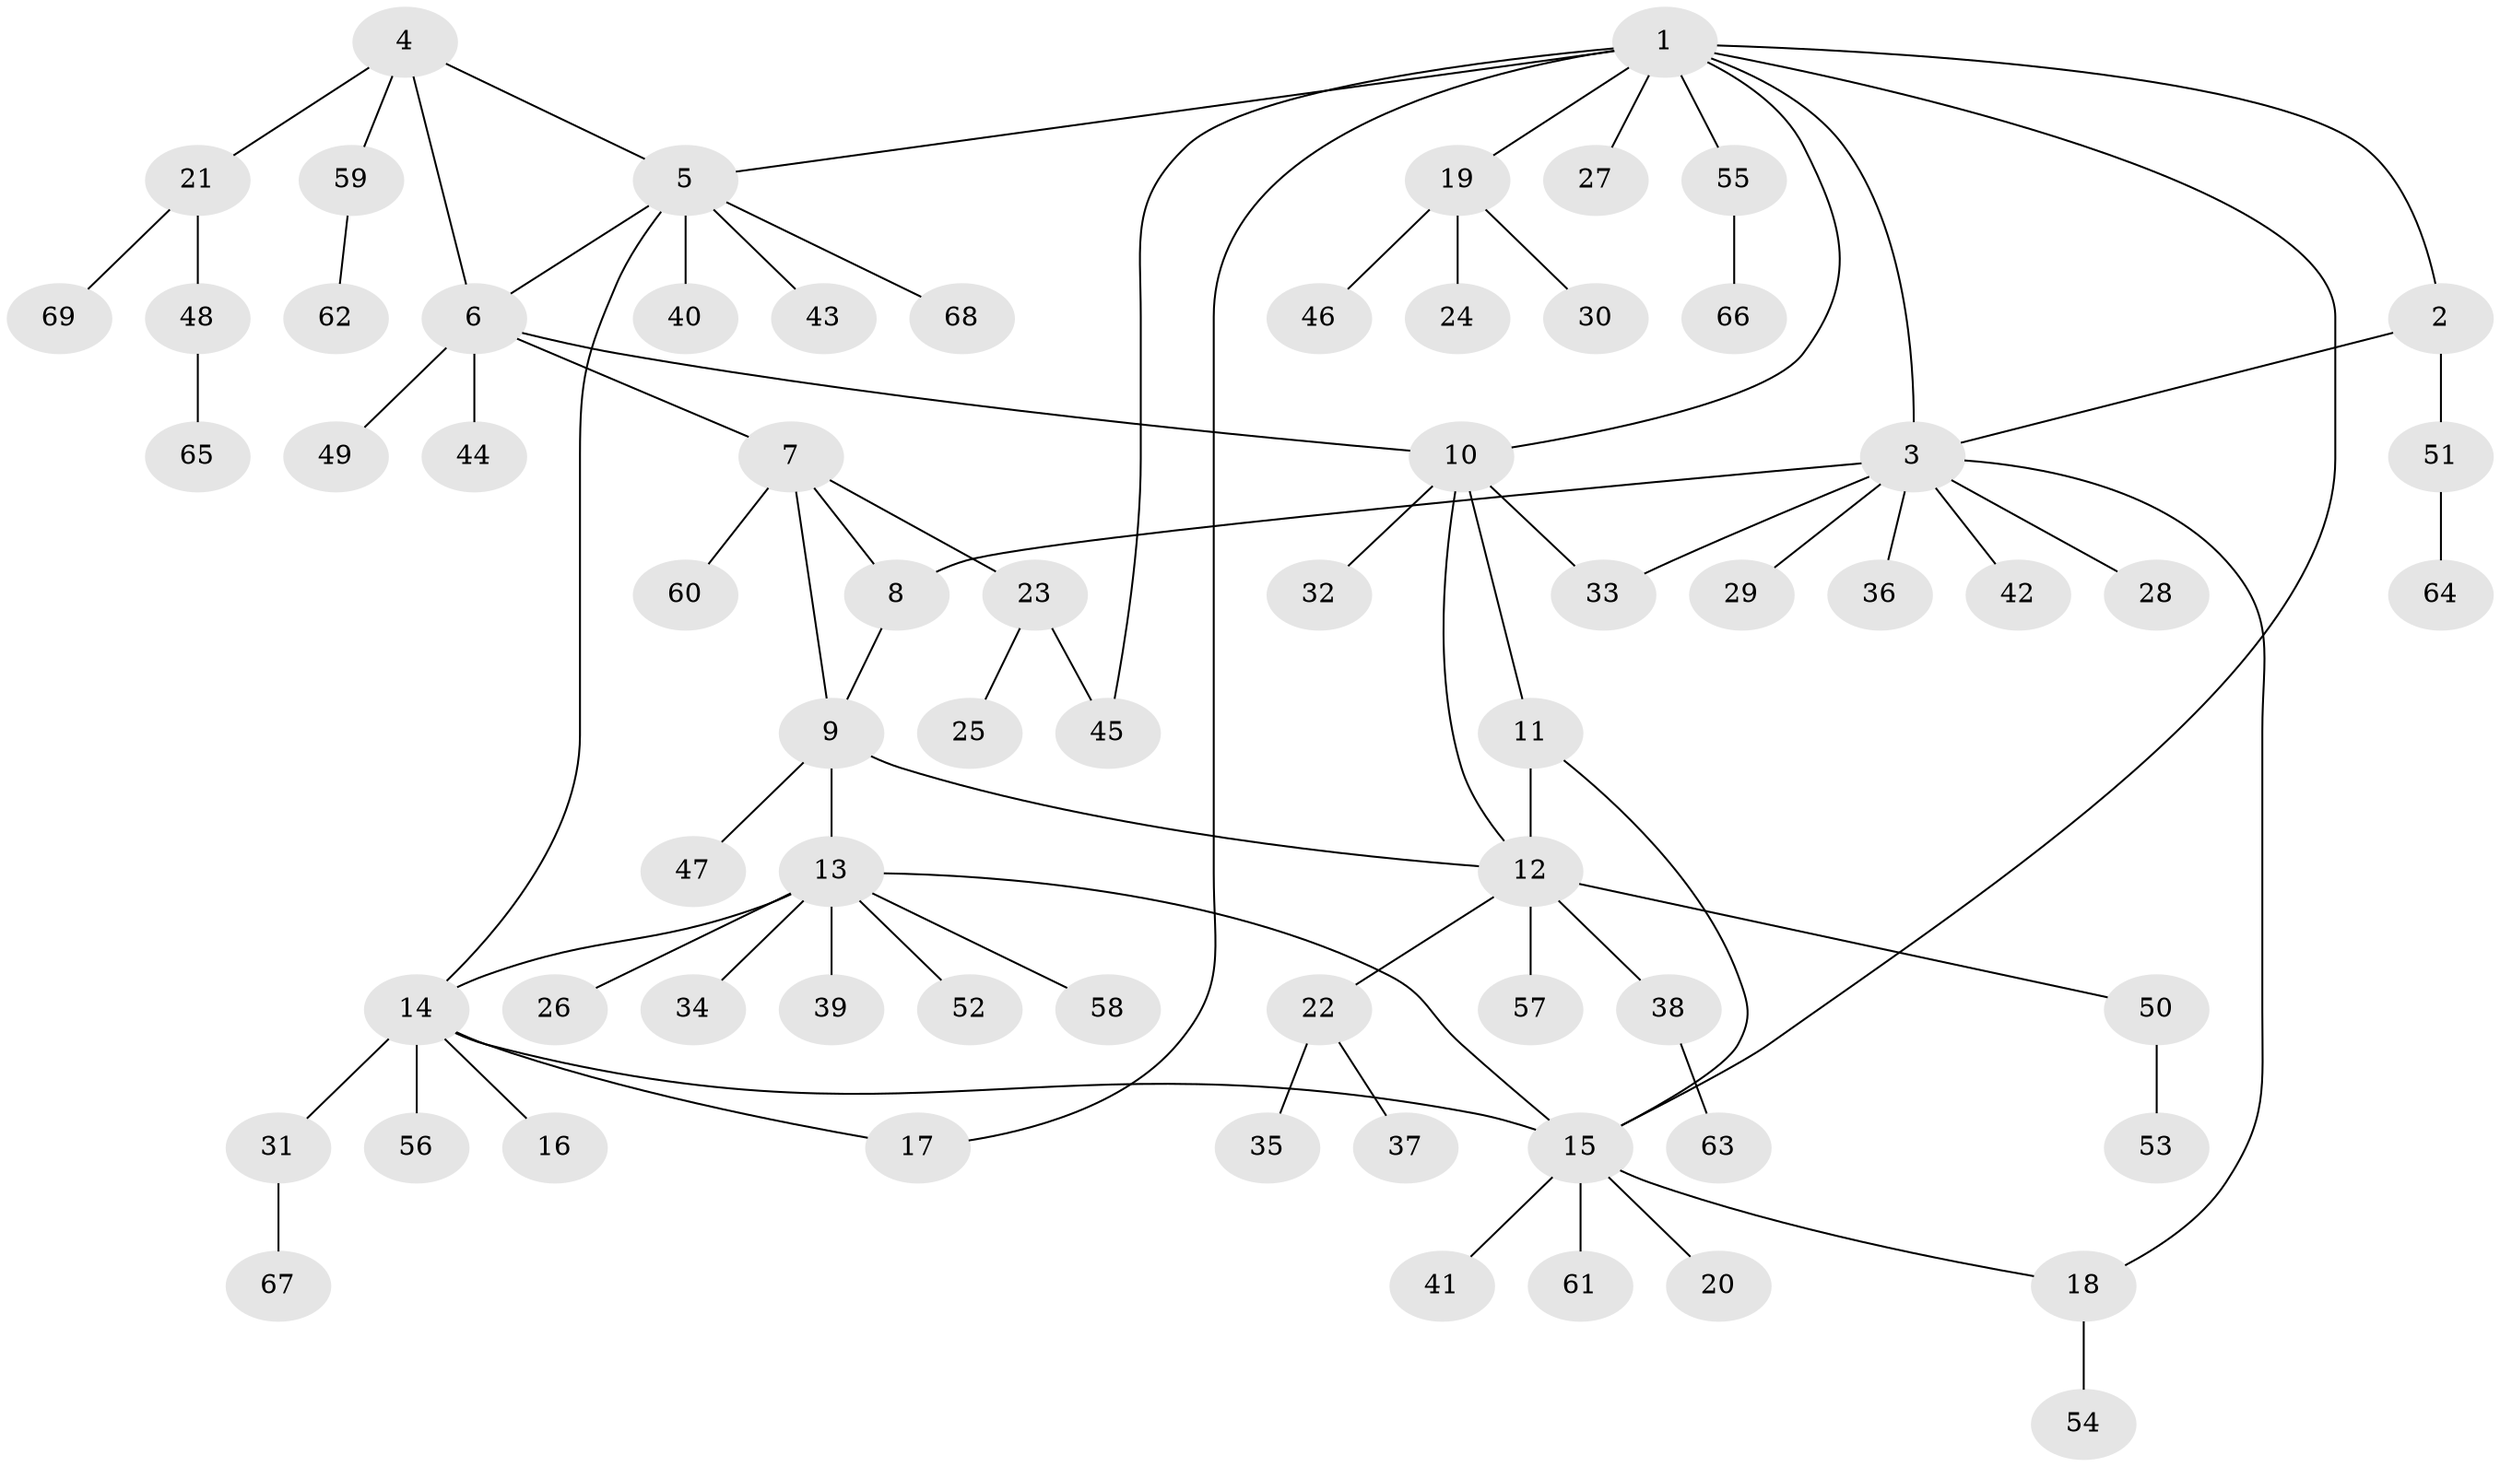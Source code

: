 // Generated by graph-tools (version 1.1) at 2025/50/03/09/25 03:50:36]
// undirected, 69 vertices, 83 edges
graph export_dot {
graph [start="1"]
  node [color=gray90,style=filled];
  1;
  2;
  3;
  4;
  5;
  6;
  7;
  8;
  9;
  10;
  11;
  12;
  13;
  14;
  15;
  16;
  17;
  18;
  19;
  20;
  21;
  22;
  23;
  24;
  25;
  26;
  27;
  28;
  29;
  30;
  31;
  32;
  33;
  34;
  35;
  36;
  37;
  38;
  39;
  40;
  41;
  42;
  43;
  44;
  45;
  46;
  47;
  48;
  49;
  50;
  51;
  52;
  53;
  54;
  55;
  56;
  57;
  58;
  59;
  60;
  61;
  62;
  63;
  64;
  65;
  66;
  67;
  68;
  69;
  1 -- 2;
  1 -- 3;
  1 -- 5;
  1 -- 10;
  1 -- 15;
  1 -- 17;
  1 -- 19;
  1 -- 27;
  1 -- 45;
  1 -- 55;
  2 -- 3;
  2 -- 51;
  3 -- 8;
  3 -- 18;
  3 -- 28;
  3 -- 29;
  3 -- 33;
  3 -- 36;
  3 -- 42;
  4 -- 5;
  4 -- 6;
  4 -- 21;
  4 -- 59;
  5 -- 6;
  5 -- 14;
  5 -- 40;
  5 -- 43;
  5 -- 68;
  6 -- 7;
  6 -- 10;
  6 -- 44;
  6 -- 49;
  7 -- 8;
  7 -- 9;
  7 -- 23;
  7 -- 60;
  8 -- 9;
  9 -- 12;
  9 -- 13;
  9 -- 47;
  10 -- 11;
  10 -- 12;
  10 -- 32;
  10 -- 33;
  11 -- 12;
  11 -- 15;
  12 -- 22;
  12 -- 38;
  12 -- 50;
  12 -- 57;
  13 -- 14;
  13 -- 15;
  13 -- 26;
  13 -- 34;
  13 -- 39;
  13 -- 52;
  13 -- 58;
  14 -- 15;
  14 -- 16;
  14 -- 17;
  14 -- 31;
  14 -- 56;
  15 -- 18;
  15 -- 20;
  15 -- 41;
  15 -- 61;
  18 -- 54;
  19 -- 24;
  19 -- 30;
  19 -- 46;
  21 -- 48;
  21 -- 69;
  22 -- 35;
  22 -- 37;
  23 -- 25;
  23 -- 45;
  31 -- 67;
  38 -- 63;
  48 -- 65;
  50 -- 53;
  51 -- 64;
  55 -- 66;
  59 -- 62;
}
